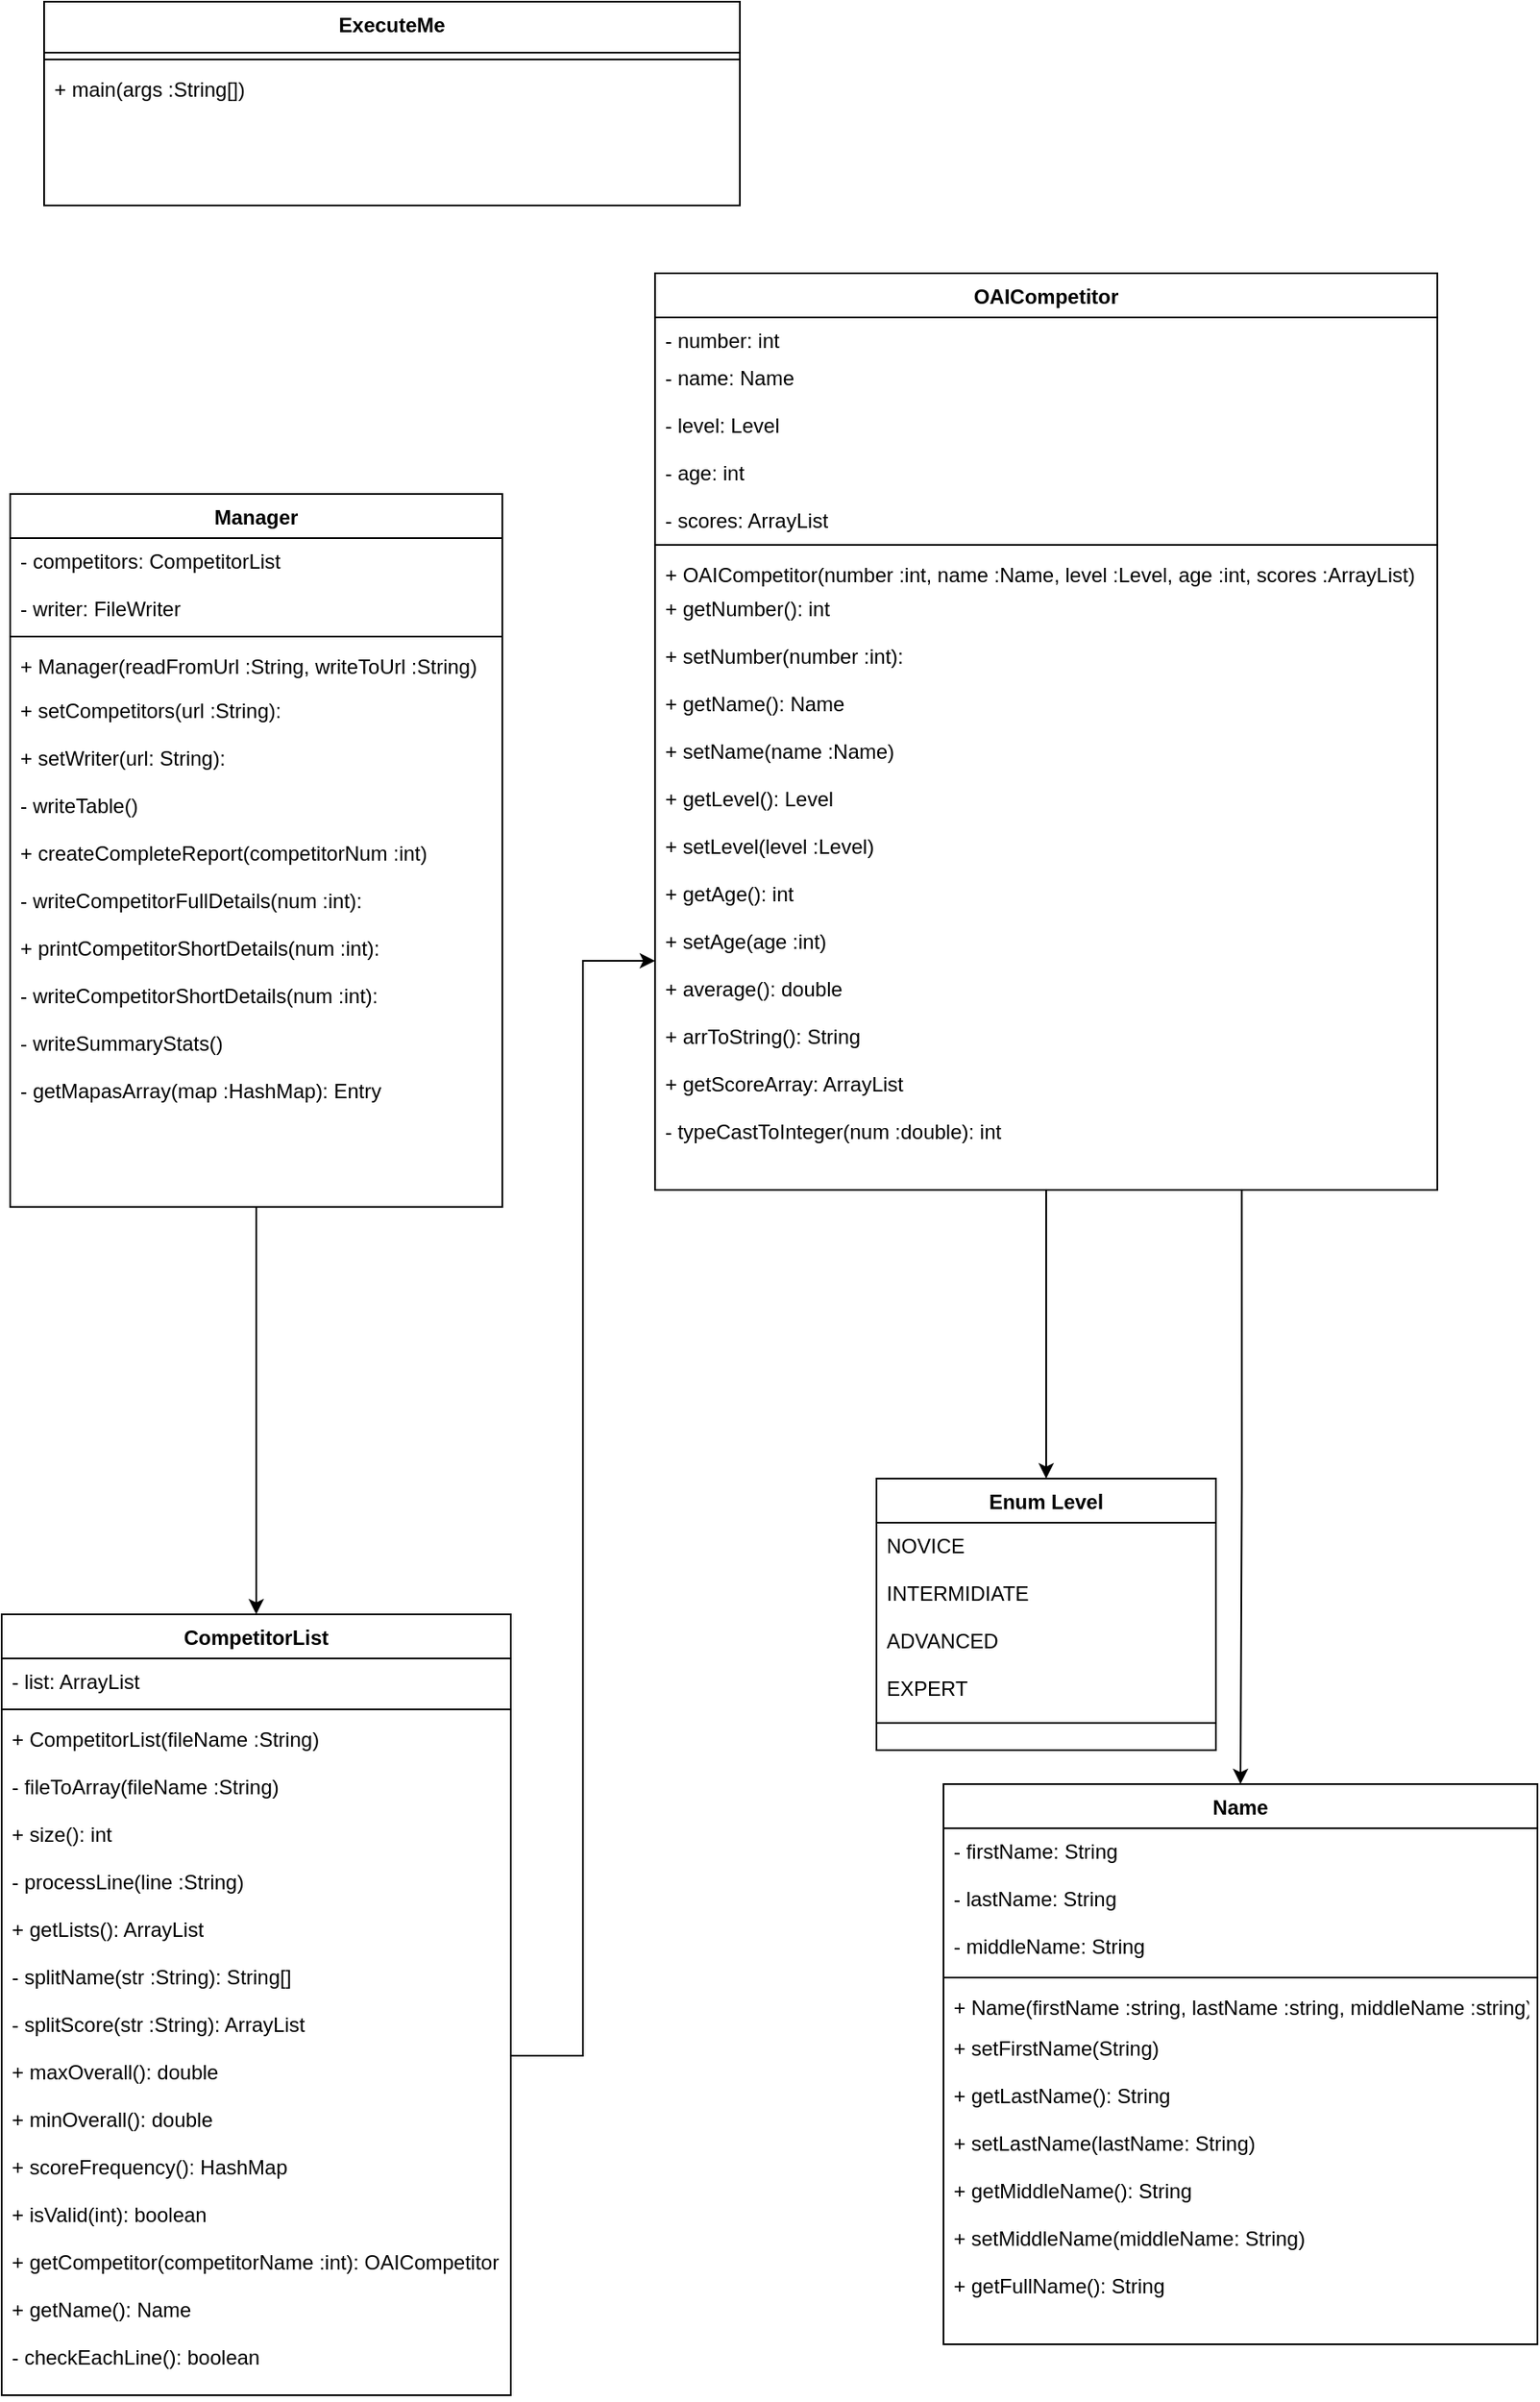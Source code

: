 <mxfile version="13.8.1" type="github">
  <diagram id="C5RBs43oDa-KdzZeNtuy" name="Page-1">
    <mxGraphModel dx="2178" dy="2046" grid="1" gridSize="10" guides="1" tooltips="1" connect="1" arrows="1" fold="1" page="1" pageScale="1" pageWidth="827" pageHeight="1169" math="0" shadow="0">
      <root>
        <mxCell id="WIyWlLk6GJQsqaUBKTNV-0" />
        <mxCell id="WIyWlLk6GJQsqaUBKTNV-1" parent="WIyWlLk6GJQsqaUBKTNV-0" />
        <mxCell id="dgGestrykTcDV0_tA88d-31" style="edgeStyle=orthogonalEdgeStyle;rounded=0;orthogonalLoop=1;jettySize=auto;html=1;exitX=0.5;exitY=1;exitDx=0;exitDy=0;entryX=0.5;entryY=0;entryDx=0;entryDy=0;" edge="1" parent="WIyWlLk6GJQsqaUBKTNV-1" source="zkfFHV4jXpPFQw0GAbJ--6" target="dgGestrykTcDV0_tA88d-23">
          <mxGeometry relative="1" as="geometry" />
        </mxCell>
        <mxCell id="dgGestrykTcDV0_tA88d-36" style="edgeStyle=orthogonalEdgeStyle;rounded=0;orthogonalLoop=1;jettySize=auto;html=1;exitX=0.75;exitY=1;exitDx=0;exitDy=0;entryX=0.5;entryY=0;entryDx=0;entryDy=0;" edge="1" parent="WIyWlLk6GJQsqaUBKTNV-1" source="zkfFHV4jXpPFQw0GAbJ--6" target="dgGestrykTcDV0_tA88d-17">
          <mxGeometry relative="1" as="geometry" />
        </mxCell>
        <mxCell id="dgGestrykTcDV0_tA88d-39" style="edgeStyle=orthogonalEdgeStyle;rounded=0;orthogonalLoop=1;jettySize=auto;html=1;exitX=0.5;exitY=1;exitDx=0;exitDy=0;entryX=0.5;entryY=0;entryDx=0;entryDy=0;" edge="1" parent="WIyWlLk6GJQsqaUBKTNV-1" source="zkfFHV4jXpPFQw0GAbJ--17" target="zkfFHV4jXpPFQw0GAbJ--0">
          <mxGeometry relative="1" as="geometry" />
        </mxCell>
        <mxCell id="dgGestrykTcDV0_tA88d-40" style="edgeStyle=orthogonalEdgeStyle;rounded=0;orthogonalLoop=1;jettySize=auto;html=1;exitX=1;exitY=0.5;exitDx=0;exitDy=0;entryX=0;entryY=0.75;entryDx=0;entryDy=0;" edge="1" parent="WIyWlLk6GJQsqaUBKTNV-1" source="zkfFHV4jXpPFQw0GAbJ--5" target="zkfFHV4jXpPFQw0GAbJ--6">
          <mxGeometry relative="1" as="geometry" />
        </mxCell>
        <mxCell id="zkfFHV4jXpPFQw0GAbJ--17" value="Manager" style="swimlane;fontStyle=1;align=center;verticalAlign=top;childLayout=stackLayout;horizontal=1;startSize=26;horizontalStack=0;resizeParent=1;resizeLast=0;collapsible=1;marginBottom=0;rounded=0;shadow=0;strokeWidth=1;" parent="WIyWlLk6GJQsqaUBKTNV-1" vertex="1">
          <mxGeometry y="150" width="290" height="420" as="geometry">
            <mxRectangle x="550" y="140" width="160" height="26" as="alternateBounds" />
          </mxGeometry>
        </mxCell>
        <mxCell id="zkfFHV4jXpPFQw0GAbJ--19" value="- competitors: CompetitorList&#xa;&#xa;- writer: FileWriter&#xa;" style="text;align=left;verticalAlign=top;spacingLeft=4;spacingRight=4;overflow=hidden;rotatable=0;points=[[0,0.5],[1,0.5]];portConstraint=eastwest;rounded=0;shadow=0;html=0;" parent="zkfFHV4jXpPFQw0GAbJ--17" vertex="1">
          <mxGeometry y="26" width="290" height="54" as="geometry" />
        </mxCell>
        <mxCell id="zkfFHV4jXpPFQw0GAbJ--23" value="" style="line;html=1;strokeWidth=1;align=left;verticalAlign=middle;spacingTop=-1;spacingLeft=3;spacingRight=3;rotatable=0;labelPosition=right;points=[];portConstraint=eastwest;" parent="zkfFHV4jXpPFQw0GAbJ--17" vertex="1">
          <mxGeometry y="80" width="290" height="8" as="geometry" />
        </mxCell>
        <mxCell id="zkfFHV4jXpPFQw0GAbJ--24" value="+ Manager(readFromUrl :String, writeToUrl :String)" style="text;align=left;verticalAlign=top;spacingLeft=4;spacingRight=4;overflow=hidden;rotatable=0;points=[[0,0.5],[1,0.5]];portConstraint=eastwest;" parent="zkfFHV4jXpPFQw0GAbJ--17" vertex="1">
          <mxGeometry y="88" width="290" height="26" as="geometry" />
        </mxCell>
        <mxCell id="zkfFHV4jXpPFQw0GAbJ--25" value="+ setCompetitors(url :String):  &#xa;&#xa;+ setWriter(url: String):&#xa;&#xa;- writeTable()&#xa;&#xa;+ createCompleteReport(competitorNum :int)&#xa;&#xa;- writeCompetitorFullDetails(num :int):&#xa;&#xa;+ printCompetitorShortDetails(num :int):&#xa;&#xa;- writeCompetitorShortDetails(num :int):&#xa;&#xa;- writeSummaryStats()&#xa;&#xa;- getMapasArray(map :HashMap): Entry" style="text;align=left;verticalAlign=top;spacingLeft=4;spacingRight=4;overflow=hidden;rotatable=0;points=[[0,0.5],[1,0.5]];portConstraint=eastwest;" parent="zkfFHV4jXpPFQw0GAbJ--17" vertex="1">
          <mxGeometry y="114" width="290" height="266" as="geometry" />
        </mxCell>
        <mxCell id="zkfFHV4jXpPFQw0GAbJ--6" value="OAICompetitor" style="swimlane;fontStyle=1;align=center;verticalAlign=top;childLayout=stackLayout;horizontal=1;startSize=26;horizontalStack=0;resizeParent=1;resizeLast=0;collapsible=1;marginBottom=0;rounded=0;shadow=0;strokeWidth=1;" parent="WIyWlLk6GJQsqaUBKTNV-1" vertex="1">
          <mxGeometry x="380" y="20" width="461" height="540" as="geometry">
            <mxRectangle x="120" y="360" width="160" height="26" as="alternateBounds" />
          </mxGeometry>
        </mxCell>
        <mxCell id="zkfFHV4jXpPFQw0GAbJ--7" value="- number: int&#xa;&#xa;&#xa;" style="text;align=left;verticalAlign=top;spacingLeft=4;spacingRight=4;overflow=hidden;rotatable=0;points=[[0,0.5],[1,0.5]];portConstraint=eastwest;" parent="zkfFHV4jXpPFQw0GAbJ--6" vertex="1">
          <mxGeometry y="26" width="461" height="22" as="geometry" />
        </mxCell>
        <mxCell id="zkfFHV4jXpPFQw0GAbJ--8" value="- name: Name&#xa;&#xa;- level: Level&#xa;&#xa;- age: int&#xa;&#xa;- scores: ArrayList&#xa;&#xa;&#xa;" style="text;align=left;verticalAlign=top;spacingLeft=4;spacingRight=4;overflow=hidden;rotatable=0;points=[[0,0.5],[1,0.5]];portConstraint=eastwest;rounded=0;shadow=0;html=0;" parent="zkfFHV4jXpPFQw0GAbJ--6" vertex="1">
          <mxGeometry y="48" width="461" height="108" as="geometry" />
        </mxCell>
        <mxCell id="zkfFHV4jXpPFQw0GAbJ--9" value="" style="line;html=1;strokeWidth=1;align=left;verticalAlign=middle;spacingTop=-1;spacingLeft=3;spacingRight=3;rotatable=0;labelPosition=right;points=[];portConstraint=eastwest;" parent="zkfFHV4jXpPFQw0GAbJ--6" vertex="1">
          <mxGeometry y="156" width="461" height="8" as="geometry" />
        </mxCell>
        <mxCell id="zkfFHV4jXpPFQw0GAbJ--10" value="+ OAICompetitor(number :int, name :Name, level :Level, age :int, scores :ArrayList)" style="text;align=left;verticalAlign=top;spacingLeft=4;spacingRight=4;overflow=hidden;rotatable=0;points=[[0,0.5],[1,0.5]];portConstraint=eastwest;fontStyle=0" parent="zkfFHV4jXpPFQw0GAbJ--6" vertex="1">
          <mxGeometry y="164" width="461" height="20" as="geometry" />
        </mxCell>
        <mxCell id="zkfFHV4jXpPFQw0GAbJ--11" value="+ getNumber(): int&#xa;&#xa;+ setNumber(number :int):&#xa;&#xa;+ getName(): Name&#xa;&#xa;+ setName(name :Name)&#xa;&#xa;+ getLevel(): Level&#xa;&#xa;+ setLevel(level :Level)&#xa;&#xa;+ getAge(): int&#xa;&#xa;+ setAge(age :int)&#xa;&#xa;+ average(): double&#xa;&#xa;+ arrToString(): String&#xa;&#xa;+ getScoreArray: ArrayList&#xa;&#xa;- typeCastToInteger(num :double): int" style="text;align=left;verticalAlign=top;spacingLeft=4;spacingRight=4;overflow=hidden;rotatable=0;points=[[0,0.5],[1,0.5]];portConstraint=eastwest;" parent="zkfFHV4jXpPFQw0GAbJ--6" vertex="1">
          <mxGeometry y="184" width="461" height="340" as="geometry" />
        </mxCell>
        <mxCell id="dgGestrykTcDV0_tA88d-17" value="Name" style="swimlane;fontStyle=1;align=center;verticalAlign=top;childLayout=stackLayout;horizontal=1;startSize=26;horizontalStack=0;resizeParent=1;resizeLast=0;collapsible=1;marginBottom=0;rounded=0;shadow=0;strokeWidth=1;" vertex="1" parent="WIyWlLk6GJQsqaUBKTNV-1">
          <mxGeometry x="550" y="910" width="350" height="330" as="geometry">
            <mxRectangle x="550" y="140" width="160" height="26" as="alternateBounds" />
          </mxGeometry>
        </mxCell>
        <mxCell id="dgGestrykTcDV0_tA88d-18" value="- firstName: String&#xa;&#xa;- lastName: String&#xa;&#xa;- middleName: String" style="text;align=left;verticalAlign=top;spacingLeft=4;spacingRight=4;overflow=hidden;rotatable=0;points=[[0,0.5],[1,0.5]];portConstraint=eastwest;rounded=0;shadow=0;html=0;" vertex="1" parent="dgGestrykTcDV0_tA88d-17">
          <mxGeometry y="26" width="350" height="84" as="geometry" />
        </mxCell>
        <mxCell id="dgGestrykTcDV0_tA88d-19" value="" style="line;html=1;strokeWidth=1;align=left;verticalAlign=middle;spacingTop=-1;spacingLeft=3;spacingRight=3;rotatable=0;labelPosition=right;points=[];portConstraint=eastwest;" vertex="1" parent="dgGestrykTcDV0_tA88d-17">
          <mxGeometry y="110" width="350" height="8" as="geometry" />
        </mxCell>
        <mxCell id="dgGestrykTcDV0_tA88d-21" value="+ Name(firstName :string, lastName :string, middleName :string)" style="text;align=left;verticalAlign=top;spacingLeft=4;spacingRight=4;overflow=hidden;rotatable=0;points=[[0,0.5],[1,0.5]];portConstraint=eastwest;" vertex="1" parent="dgGestrykTcDV0_tA88d-17">
          <mxGeometry y="118" width="350" height="24" as="geometry" />
        </mxCell>
        <mxCell id="dgGestrykTcDV0_tA88d-22" value="+ setFirstName(String)&#xa;&#xa;+ getLastName(): String&#xa;&#xa;+ setLastName(lastName: String)&#xa;&#xa;+ getMiddleName(): String&#xa;&#xa;+ setMiddleName(middleName: String)&#xa;&#xa;+ getFullName(): String" style="text;align=left;verticalAlign=top;spacingLeft=4;spacingRight=4;overflow=hidden;rotatable=0;points=[[0,0.5],[1,0.5]];portConstraint=eastwest;" vertex="1" parent="dgGestrykTcDV0_tA88d-17">
          <mxGeometry y="142" width="350" height="164" as="geometry" />
        </mxCell>
        <mxCell id="zkfFHV4jXpPFQw0GAbJ--0" value="CompetitorList" style="swimlane;fontStyle=1;align=center;verticalAlign=top;childLayout=stackLayout;horizontal=1;startSize=26;horizontalStack=0;resizeParent=1;resizeLast=0;collapsible=1;marginBottom=0;rounded=0;shadow=0;strokeWidth=1;" parent="WIyWlLk6GJQsqaUBKTNV-1" vertex="1">
          <mxGeometry x="-5" y="810" width="300" height="460" as="geometry">
            <mxRectangle x="230" y="140" width="160" height="26" as="alternateBounds" />
          </mxGeometry>
        </mxCell>
        <mxCell id="zkfFHV4jXpPFQw0GAbJ--1" value="- list: ArrayList" style="text;align=left;verticalAlign=top;spacingLeft=4;spacingRight=4;overflow=hidden;rotatable=0;points=[[0,0.5],[1,0.5]];portConstraint=eastwest;" parent="zkfFHV4jXpPFQw0GAbJ--0" vertex="1">
          <mxGeometry y="26" width="300" height="26" as="geometry" />
        </mxCell>
        <mxCell id="zkfFHV4jXpPFQw0GAbJ--4" value="" style="line;html=1;strokeWidth=1;align=left;verticalAlign=middle;spacingTop=-1;spacingLeft=3;spacingRight=3;rotatable=0;labelPosition=right;points=[];portConstraint=eastwest;" parent="zkfFHV4jXpPFQw0GAbJ--0" vertex="1">
          <mxGeometry y="52" width="300" height="8" as="geometry" />
        </mxCell>
        <mxCell id="zkfFHV4jXpPFQw0GAbJ--5" value="+ CompetitorList(fileName :String)&#xa;&#xa;- fileToArray(fileName :String)&#xa;&#xa;+ size(): int&#xa;&#xa;- processLine(line :String)&#xa;&#xa;+ getLists(): ArrayList&#xa;&#xa;- splitName(str :String): String[]&#xa;&#xa;- splitScore(str :String): ArrayList&#xa;&#xa;+ maxOverall(): double&#xa;&#xa;+ minOverall(): double&#xa;&#xa;+ scoreFrequency(): HashMap&#xa;&#xa;+ isValid(int): boolean&#xa;&#xa;+ getCompetitor(competitorName :int): OAICompetitor&#xa;&#xa;+ getName(): Name&#xa;&#xa;- checkEachLine(): boolean" style="text;align=left;verticalAlign=top;spacingLeft=4;spacingRight=4;overflow=hidden;rotatable=0;points=[[0,0.5],[1,0.5]];portConstraint=eastwest;" parent="zkfFHV4jXpPFQw0GAbJ--0" vertex="1">
          <mxGeometry y="60" width="300" height="400" as="geometry" />
        </mxCell>
        <mxCell id="dgGestrykTcDV0_tA88d-23" value="Enum Level" style="swimlane;fontStyle=1;align=center;verticalAlign=top;childLayout=stackLayout;horizontal=1;startSize=26;horizontalStack=0;resizeParent=1;resizeLast=0;collapsible=1;marginBottom=0;rounded=0;shadow=0;strokeWidth=1;" vertex="1" parent="WIyWlLk6GJQsqaUBKTNV-1">
          <mxGeometry x="510.5" y="730" width="200" height="160" as="geometry">
            <mxRectangle x="550" y="140" width="160" height="26" as="alternateBounds" />
          </mxGeometry>
        </mxCell>
        <mxCell id="dgGestrykTcDV0_tA88d-24" value="NOVICE&#xa;&#xa;INTERMIDIATE&#xa;&#xa;ADVANCED&#xa;&#xa;EXPERT" style="text;align=left;verticalAlign=top;spacingLeft=4;spacingRight=4;overflow=hidden;rotatable=0;points=[[0,0.5],[1,0.5]];portConstraint=eastwest;rounded=0;shadow=0;html=0;" vertex="1" parent="dgGestrykTcDV0_tA88d-23">
          <mxGeometry y="26" width="200" height="114" as="geometry" />
        </mxCell>
        <mxCell id="dgGestrykTcDV0_tA88d-25" value="" style="line;html=1;strokeWidth=1;align=left;verticalAlign=middle;spacingTop=-1;spacingLeft=3;spacingRight=3;rotatable=0;labelPosition=right;points=[];portConstraint=eastwest;" vertex="1" parent="dgGestrykTcDV0_tA88d-23">
          <mxGeometry y="140" width="200" height="8" as="geometry" />
        </mxCell>
        <mxCell id="dgGestrykTcDV0_tA88d-43" value="ExecuteMe" style="swimlane;fontStyle=1;align=center;verticalAlign=top;childLayout=stackLayout;horizontal=1;startSize=30;horizontalStack=0;resizeParent=1;resizeParentMax=0;resizeLast=0;collapsible=1;marginBottom=0;" vertex="1" parent="WIyWlLk6GJQsqaUBKTNV-1">
          <mxGeometry x="20" y="-140" width="410" height="120" as="geometry" />
        </mxCell>
        <mxCell id="dgGestrykTcDV0_tA88d-45" value="" style="line;strokeWidth=1;fillColor=none;align=left;verticalAlign=middle;spacingTop=-1;spacingLeft=3;spacingRight=3;rotatable=0;labelPosition=right;points=[];portConstraint=eastwest;" vertex="1" parent="dgGestrykTcDV0_tA88d-43">
          <mxGeometry y="30" width="410" height="8" as="geometry" />
        </mxCell>
        <mxCell id="dgGestrykTcDV0_tA88d-46" value="+ main(args :String[])" style="text;strokeColor=none;fillColor=none;align=left;verticalAlign=top;spacingLeft=4;spacingRight=4;overflow=hidden;rotatable=0;points=[[0,0.5],[1,0.5]];portConstraint=eastwest;" vertex="1" parent="dgGestrykTcDV0_tA88d-43">
          <mxGeometry y="38" width="410" height="82" as="geometry" />
        </mxCell>
      </root>
    </mxGraphModel>
  </diagram>
</mxfile>
